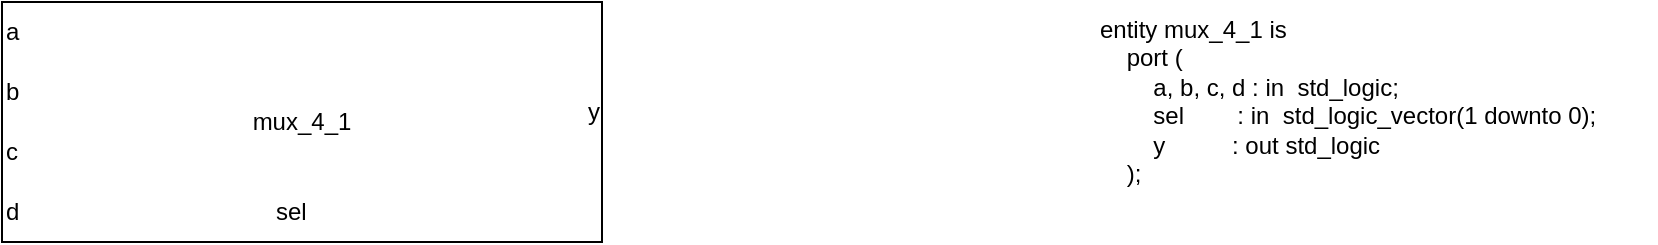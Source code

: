<mxfile version="21.2.8" type="device">
  <diagram name="Seite-1" id="1DdBGCkQfgjVxy8bUu3-">
    <mxGraphModel dx="876" dy="544" grid="1" gridSize="10" guides="1" tooltips="1" connect="1" arrows="1" fold="1" page="1" pageScale="1" pageWidth="827" pageHeight="1169" math="0" shadow="0">
      <root>
        <mxCell id="0" />
        <mxCell id="1" parent="0" />
        <mxCell id="b_qi9rXhb3OTnVeXtXvW-1" value="entity mux_4_1 is&#xa;    port (&#xa;        a, b, c, d : in  std_logic;&#xa;        sel        : in  std_logic_vector(1 downto 0);&#xa;        y          : out std_logic&#xa;    );" style="text;whiteSpace=wrap;html=1;" vertex="1" parent="1">
          <mxGeometry x="547" width="280" height="110" as="geometry" />
        </mxCell>
        <mxCell id="b_qi9rXhb3OTnVeXtXvW-2" value="" style="rounded=0;whiteSpace=wrap;html=1;" vertex="1" parent="1">
          <mxGeometry width="300" height="120" as="geometry" />
        </mxCell>
        <mxCell id="b_qi9rXhb3OTnVeXtXvW-3" value="a" style="text;html=1;align=left;verticalAlign=middle;resizable=0;points=[];autosize=1;strokeColor=none;fillColor=none;" vertex="1" parent="1">
          <mxGeometry width="30" height="30" as="geometry" />
        </mxCell>
        <mxCell id="b_qi9rXhb3OTnVeXtXvW-4" value="b" style="text;html=1;align=left;verticalAlign=middle;resizable=0;points=[];autosize=1;strokeColor=none;fillColor=none;" vertex="1" parent="1">
          <mxGeometry y="30" width="30" height="30" as="geometry" />
        </mxCell>
        <mxCell id="b_qi9rXhb3OTnVeXtXvW-5" value="c" style="text;html=1;align=left;verticalAlign=middle;resizable=0;points=[];autosize=1;strokeColor=none;fillColor=none;" vertex="1" parent="1">
          <mxGeometry y="60" width="30" height="30" as="geometry" />
        </mxCell>
        <mxCell id="b_qi9rXhb3OTnVeXtXvW-6" value="y" style="text;html=1;align=right;verticalAlign=middle;resizable=0;points=[];autosize=1;strokeColor=none;fillColor=none;" vertex="1" parent="1">
          <mxGeometry x="270" y="40" width="30" height="30" as="geometry" />
        </mxCell>
        <mxCell id="b_qi9rXhb3OTnVeXtXvW-9" value="mux_4_1" style="text;html=1;strokeColor=none;fillColor=none;align=center;verticalAlign=middle;whiteSpace=wrap;rounded=0;" vertex="1" parent="1">
          <mxGeometry x="120" y="45" width="60" height="30" as="geometry" />
        </mxCell>
        <mxCell id="b_qi9rXhb3OTnVeXtXvW-10" value="d" style="text;html=1;align=left;verticalAlign=middle;resizable=0;points=[];autosize=1;strokeColor=none;fillColor=none;" vertex="1" parent="1">
          <mxGeometry y="90" width="30" height="30" as="geometry" />
        </mxCell>
        <mxCell id="b_qi9rXhb3OTnVeXtXvW-11" value="sel" style="text;html=1;align=left;verticalAlign=middle;resizable=0;points=[];autosize=1;strokeColor=none;fillColor=none;" vertex="1" parent="1">
          <mxGeometry x="135" y="90" width="40" height="30" as="geometry" />
        </mxCell>
      </root>
    </mxGraphModel>
  </diagram>
</mxfile>
